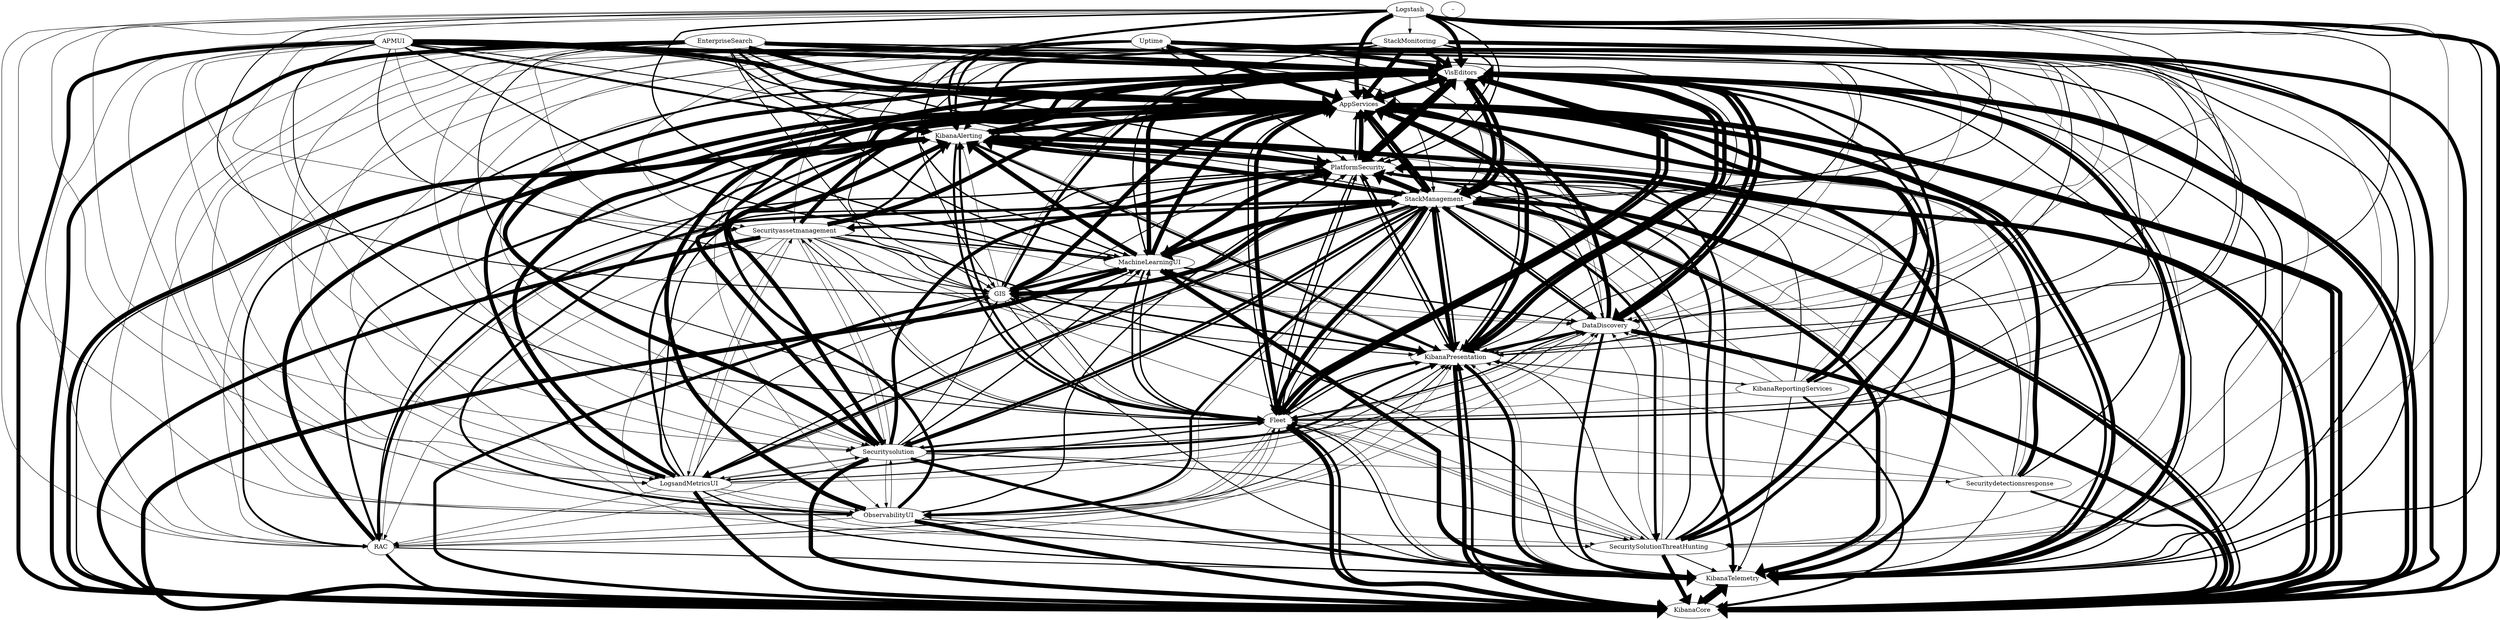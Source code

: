 digraph test{
  
   VisEditors -> AppServices [penwidth=10]
VisEditors -> KibanaCore [penwidth=10]
VisEditors -> KibanaTelemetry [penwidth=10]
VisEditors -> Fleet [penwidth=10]
VisEditors -> KibanaPresentation [penwidth=10]
VisEditors -> StackManagement [penwidth=10]
VisEditors -> DataDiscovery [penwidth=10]
VisEditors -> PlatformSecurity [penwidth=10]
VisEditors -> GIS [penwidth=1]
VisEditors -> KibanaAlerting [penwidth=1]
AppServices -> KibanaCore [penwidth=10]
AppServices -> StackManagement [penwidth=6]–
AppServices -> VisEditors [penwidth=10]
AppServices -> KibanaTelemetry [penwidth=6]
AppServices -> Fleet [penwidth=3]
AppServices -> KibanaPresentation [penwidth=4]
AppServices -> PlatformSecurity [penwidth=3]
AppServices -> DataDiscovery [penwidth=1]
AppServices -> KibanaAlerting [penwidth=1]
StackManagement -> AppServices [penwidth=10]
StackManagement -> KibanaCore [penwidth=10]
StackManagement -> KibanaTelemetry [penwidth=10]
StackManagement -> Fleet [penwidth=10]
StackManagement -> KibanaPresentation [penwidth=10]
StackManagement -> VisEditors [penwidth=10]
StackManagement -> PlatformSecurity [penwidth=10]
StackManagement -> KibanaAlerting [penwidth=10]
StackManagement -> LogsandMetricsUI [penwidth=6]
StackManagement -> ObservabilityUI [penwidth=6]
StackManagement -> DataDiscovery [penwidth=6]
StackManagement -> SecuritySolutionThreatHunting [penwidth=6]
StackManagement -> RAC [penwidth=6]
StackManagement -> Securitysolution [penwidth=6]
StackManagement -> MachineLearningUI [penwidth=10]
StackManagement -> GIS [penwidth=10]
StackManagement -> Securityassetmanagement [penwidth=6]
Fleet -> KibanaPresentation [penwidth=3]
Fleet -> KibanaCore [penwidth=10]
Fleet -> AppServices [penwidth=10]
Fleet -> StackManagement [penwidth=2]
Fleet -> KibanaTelemetry [penwidth=3]
Fleet -> VisEditors [penwidth=9]
Fleet -> LogsandMetricsUI [penwidth=1]
Fleet -> ObservabilityUI [penwidth=1]
Fleet -> KibanaAlerting [penwidth=5]
Fleet -> PlatformSecurity [penwidth=3]
Fleet -> DataDiscovery [penwidth=1]
Fleet -> SecuritySolutionThreatHunting [penwidth=1]
Fleet -> RAC [penwidth=1]
Fleet -> Securitysolution [penwidth=1]
Fleet -> MachineLearningUI [penwidth=3]
Fleet -> GIS [penwidth=2]
Fleet -> Securityassetmanagement [penwidth=1]
KibanaPresentation -> KibanaCore [penwidth=10]
KibanaPresentation -> AppServices [penwidth=10]
KibanaPresentation -> KibanaTelemetry [penwidth=8]
KibanaPresentation -> Fleet [penwidth=4]
KibanaPresentation -> VisEditors [penwidth=10]
KibanaPresentation -> PlatformSecurity [penwidth=5]
KibanaPresentation -> StackManagement [penwidth=4]
KibanaPresentation -> DataDiscovery [penwidth=4]
KibanaPresentation -> KibanaAlerting [penwidth=1]
KibanaPresentation -> GIS [penwidth=2]
KibanaPresentation -> MachineLearningUI [penwidth=1]
KibanaPresentation -> KibanaReportingServices [penwidth=1]
DataDiscovery -> AppServices [penwidth=10]
DataDiscovery -> KibanaCore [penwidth=10]
DataDiscovery -> KibanaTelemetry [penwidth=6]
DataDiscovery -> Fleet [penwidth=3]
DataDiscovery -> KibanaPresentation [penwidth=3]
DataDiscovery -> VisEditors [penwidth=10]
DataDiscovery -> PlatformSecurity [penwidth=3]
DataDiscovery -> StackManagement [penwidth=3]
KibanaCore -> AppServices [penwidth=10]
KibanaCore -> KibanaTelemetry [penwidth=10]
KibanaCore -> Fleet [penwidth=6]
KibanaCore -> KibanaPresentation [penwidth=6]
KibanaCore -> VisEditors [penwidth=10]
KibanaCore -> PlatformSecurity [penwidth=7]
KibanaCore -> StackManagement [penwidth=4]
KibanaCore -> KibanaAlerting [penwidth=3]
PlatformSecurity -> KibanaCore [penwidth=10]
PlatformSecurity -> AppServices [penwidth=10]
PlatformSecurity -> KibanaTelemetry [penwidth=6]
PlatformSecurity -> Fleet [penwidth=3]
PlatformSecurity -> KibanaPresentation [penwidth=3]
PlatformSecurity -> VisEditors [penwidth=9]
PlatformSecurity -> StackManagement [penwidth=3]
PlatformSecurity -> KibanaAlerting [penwidth=2]
KibanaTelemetry -> KibanaCore [penwidth=7]
KibanaTelemetry -> AppServices [penwidth=10]
KibanaTelemetry -> VisEditors [penwidth=3]
KibanaTelemetry -> Fleet [penwidth=1]
KibanaTelemetry -> KibanaPresentation [penwidth=1]
KibanaTelemetry -> StackManagement [penwidth=1]
GIS -> AppServices [penwidth=10]
GIS -> KibanaCore [penwidth=7]
GIS -> KibanaTelemetry [penwidth=2]
GIS -> Fleet [penwidth=1]
GIS -> KibanaPresentation [penwidth=2]
GIS -> VisEditors [penwidth=6]
GIS -> PlatformSecurity [penwidth=2]
GIS -> StackManagement [penwidth=1]
GIS -> KibanaAlerting [penwidth=1]
GIS -> MachineLearningUI [penwidth=1]
GIS -> DataDiscovery [penwidth=1]
KibanaAlerting -> KibanaCore [penwidth=10]
KibanaAlerting -> AppServices [penwidth=10]
KibanaAlerting -> PlatformSecurity [penwidth=10]
KibanaAlerting -> StackManagement [penwidth=5]
KibanaAlerting -> KibanaTelemetry [penwidth=10]
KibanaAlerting -> Fleet [penwidth=5]
KibanaAlerting -> KibanaPresentation [penwidth=5]
KibanaAlerting -> VisEditors [penwidth=10]
APMUI -> Fleet [penwidth=2]
APMUI -> AppServices [penwidth=10]
APMUI -> StackManagement [penwidth=2]
APMUI -> KibanaCore [penwidth=9]
APMUI -> KibanaTelemetry [penwidth=3]
APMUI -> KibanaPresentation [penwidth=2]
APMUI -> VisEditors [penwidth=9]
APMUI -> LogsandMetricsUI [penwidth=1]
APMUI -> ObservabilityUI [penwidth=1]
APMUI -> KibanaAlerting [penwidth=5]
APMUI -> PlatformSecurity [penwidth=3]
APMUI -> DataDiscovery [penwidth=1]
APMUI -> SecuritySolutionThreatHunting [penwidth=1]
APMUI -> RAC [penwidth=1]
APMUI -> Securitysolution [penwidth=1]
APMUI -> MachineLearningUI [penwidth=3]
APMUI -> GIS [penwidth=2]
APMUI -> Securityassetmanagement [penwidth=1]
SecuritySolutionThreatHunting -> KibanaCore [penwidth=9]
SecuritySolutionThreatHunting -> AppServices [penwidth=10]
SecuritySolutionThreatHunting -> PlatformSecurity [penwidth=3]
SecuritySolutionThreatHunting -> KibanaTelemetry [penwidth=2]
SecuritySolutionThreatHunting -> Fleet [penwidth=1]
SecuritySolutionThreatHunting -> KibanaPresentation [penwidth=2]
SecuritySolutionThreatHunting -> VisEditors [penwidth=7]
SecuritySolutionThreatHunting -> StackManagement [penwidth=1]
SecuritySolutionThreatHunting -> KibanaAlerting [penwidth=5]
SecuritySolutionThreatHunting -> DataDiscovery [penwidth=1]
MachineLearningUI -> KibanaCore [penwidth=10]
MachineLearningUI -> AppServices [penwidth=10]
MachineLearningUI -> KibanaTelemetry [penwidth=10]
MachineLearningUI -> Fleet [penwidth=4]
MachineLearningUI -> KibanaPresentation [penwidth=7]
MachineLearningUI -> VisEditors [penwidth=10]
MachineLearningUI -> GIS [penwidth=6]
MachineLearningUI -> PlatformSecurity [penwidth=10]
MachineLearningUI -> StackManagement [penwidth=6]
MachineLearningUI -> KibanaAlerting [penwidth=10]
MachineLearningUI -> DataDiscovery [penwidth=3]
EnterpriseSearch -> KibanaCore [penwidth=9]
EnterpriseSearch -> AppServices [penwidth=10]
EnterpriseSearch -> KibanaTelemetry [penwidth=3]
EnterpriseSearch -> Fleet [penwidth=2]
EnterpriseSearch -> KibanaPresentation [penwidth=2]
EnterpriseSearch -> VisEditors [penwidth=9]
EnterpriseSearch -> PlatformSecurity [penwidth=3]
EnterpriseSearch -> StackManagement [penwidth=2]
EnterpriseSearch -> KibanaAlerting [penwidth=5]
EnterpriseSearch -> LogsandMetricsUI [penwidth=1]
EnterpriseSearch -> ObservabilityUI [penwidth=1]
EnterpriseSearch -> DataDiscovery [penwidth=1]
EnterpriseSearch -> SecuritySolutionThreatHunting [penwidth=1]
EnterpriseSearch -> RAC [penwidth=1]
EnterpriseSearch -> Securitysolution [penwidth=1]
EnterpriseSearch -> MachineLearningUI [penwidth=3]
EnterpriseSearch -> GIS [penwidth=2]
EnterpriseSearch -> Securityassetmanagement [penwidth=1]
LogsandMetricsUI -> ObservabilityUI [penwidth=1]
LogsandMetricsUI -> AppServices [penwidth=10]
LogsandMetricsUI -> KibanaCore [penwidth=9]
LogsandMetricsUI -> KibanaTelemetry [penwidth=3]
LogsandMetricsUI -> Fleet [penwidth=2]
LogsandMetricsUI -> KibanaPresentation [penwidth=2]
LogsandMetricsUI -> VisEditors [penwidth=9]
LogsandMetricsUI -> KibanaAlerting [penwidth=5]
LogsandMetricsUI -> PlatformSecurity [penwidth=3]
LogsandMetricsUI -> StackManagement [penwidth=2]
LogsandMetricsUI -> DataDiscovery [penwidth=1]
LogsandMetricsUI -> SecuritySolutionThreatHunting [penwidth=1]
LogsandMetricsUI -> RAC [penwidth=1]
LogsandMetricsUI -> Securitysolution [penwidth=1]
LogsandMetricsUI -> MachineLearningUI [penwidth=3]
LogsandMetricsUI -> GIS [penwidth=2]
LogsandMetricsUI -> Securityassetmanagement [penwidth=1]
Securitydetectionsresponse -> PlatformSecurity [penwidth=2]
Securitydetectionsresponse -> StackManagement [penwidth=1]
Securitydetectionsresponse -> AppServices [penwidth=10]
Securitydetectionsresponse -> KibanaCore [penwidth=5]
Securitydetectionsresponse -> KibanaTelemetry [penwidth=2]
Securitydetectionsresponse -> Fleet [penwidth=1]
Securitydetectionsresponse -> KibanaPresentation [penwidth=1]
Securitydetectionsresponse -> VisEditors [penwidth=3]
Securitydetectionsresponse -> KibanaAlerting [penwidth=1]
Logstash -> KibanaCore [penwidth=9]
Logstash -> AppServices [penwidth=10]
Logstash -> KibanaTelemetry [penwidth=3]
Logstash -> Fleet [penwidth=2]
Logstash -> KibanaPresentation [penwidth=2]
Logstash -> VisEditors [penwidth=9]
Logstash -> StackMonitoring [penwidth=1]
Logstash -> KibanaAlerting [penwidth=5]
Logstash -> PlatformSecurity [penwidth=3]
Logstash -> StackManagement [penwidth=2]
Logstash -> LogsandMetricsUI [penwidth=1]
Logstash -> ObservabilityUI [penwidth=1]
Logstash -> DataDiscovery [penwidth=1]
Logstash -> SecuritySolutionThreatHunting [penwidth=1]
Logstash -> RAC [penwidth=1]
Logstash -> Securitysolution [penwidth=1]
Logstash -> MachineLearningUI [penwidth=3]
Logstash -> GIS [penwidth=2]
Logstash -> Securityassetmanagement [penwidth=1]
Securitysolution -> AppServices [penwidth=10]
Securitysolution -> KibanaCore [penwidth=10]
Securitysolution -> PlatformSecurity [penwidth=8]
Securitysolution -> KibanaTelemetry [penwidth=7]
Securitysolution -> Fleet [penwidth=4]
Securitysolution -> KibanaPresentation [penwidth=5]
Securitysolution -> VisEditors [penwidth=10]
Securitysolution -> StackManagement [penwidth=4]
Securitysolution -> KibanaAlerting [penwidth=10]
Securitysolution -> LogsandMetricsUI [penwidth=1]
Securitysolution -> ObservabilityUI [penwidth=1]
Securitysolution -> DataDiscovery [penwidth=2]
Securitysolution -> SecuritySolutionThreatHunting [penwidth=2]
Securitysolution -> RAC [penwidth=1]
Securitysolution -> MachineLearningUI [penwidth=3]
Securitysolution -> GIS [penwidth=2]
Securitysolution -> Securityassetmanagement [penwidth=1]
Securitysolution -> Securitydetectionsresponse [penwidth=1]
StackMonitoring -> AppServices [penwidth=10]
StackMonitoring -> KibanaCore [penwidth=9]
StackMonitoring -> KibanaTelemetry [penwidth=3]
StackMonitoring -> Fleet [penwidth=2]
StackMonitoring -> KibanaPresentation [penwidth=2]
StackMonitoring -> VisEditors [penwidth=9]
StackMonitoring -> KibanaAlerting [penwidth=5]
StackMonitoring -> PlatformSecurity [penwidth=3]
StackMonitoring -> StackManagement [penwidth=2]
StackMonitoring -> LogsandMetricsUI [penwidth=1]
StackMonitoring -> ObservabilityUI [penwidth=1]
StackMonitoring -> DataDiscovery [penwidth=1]
StackMonitoring -> SecuritySolutionThreatHunting [penwidth=1]
StackMonitoring -> RAC [penwidth=1]
StackMonitoring -> Securitysolution [penwidth=1]
StackMonitoring -> MachineLearningUI [penwidth=3]
StackMonitoring -> GIS [penwidth=2]
StackMonitoring -> Securityassetmanagement [penwidth=1]
ObservabilityUI -> AppServices [penwidth=10]
ObservabilityUI -> KibanaCore [penwidth=9]
ObservabilityUI -> KibanaTelemetry [penwidth=2]
ObservabilityUI -> Fleet [penwidth=1]
ObservabilityUI -> KibanaPresentation [penwidth=2]
ObservabilityUI -> VisEditors [penwidth=7]
ObservabilityUI -> KibanaAlerting [penwidth=5]
ObservabilityUI -> PlatformSecurity [penwidth=3]
ObservabilityUI -> StackManagement [penwidth=1]
ObservabilityUI -> DataDiscovery [penwidth=1]
ObservabilityUI -> SecuritySolutionThreatHunting [penwidth=1]
ObservabilityUI -> RAC [penwidth=1]
ObservabilityUI -> Securitysolution [penwidth=1]
Securityassetmanagement -> StackManagement [penwidth=2]
Securityassetmanagement -> AppServices [penwidth=10]
Securityassetmanagement -> KibanaCore [penwidth=9]
Securityassetmanagement -> Fleet [penwidth=2]
Securityassetmanagement -> KibanaTelemetry [penwidth=3]
Securityassetmanagement -> KibanaPresentation [penwidth=2]
Securityassetmanagement -> VisEditors [penwidth=9]
Securityassetmanagement -> LogsandMetricsUI [penwidth=1]
Securityassetmanagement -> ObservabilityUI [penwidth=1]
Securityassetmanagement -> KibanaAlerting [penwidth=5]
Securityassetmanagement -> PlatformSecurity [penwidth=3]
Securityassetmanagement -> DataDiscovery [penwidth=1]
Securityassetmanagement -> SecuritySolutionThreatHunting [penwidth=1]
Securityassetmanagement -> RAC [penwidth=1]
Securityassetmanagement -> Securitysolution [penwidth=1]
Securityassetmanagement -> MachineLearningUI [penwidth=3]
Securityassetmanagement -> GIS [penwidth=2]
KibanaReportingServices -> AppServices [penwidth=10]
KibanaReportingServices -> DataDiscovery [penwidth=1]
KibanaReportingServices -> KibanaCore [penwidth=5]
KibanaReportingServices -> KibanaTelemetry [penwidth=2]
KibanaReportingServices -> Fleet [penwidth=1]
KibanaReportingServices -> KibanaPresentation [penwidth=1]
KibanaReportingServices -> VisEditors [penwidth=5]
KibanaReportingServices -> PlatformSecurity [penwidth=2]
KibanaReportingServices -> StackManagement [penwidth=1]
KibanaReportingServices -> KibanaAlerting [penwidth=1]
RAC -> PlatformSecurity [penwidth=3]
RAC -> KibanaCore [penwidth=6]
RAC -> AppServices [penwidth=10]
RAC -> KibanaTelemetry [penwidth=2]
RAC -> Fleet [penwidth=1]
RAC -> KibanaPresentation [penwidth=1]
RAC -> VisEditors [penwidth=4]
RAC -> StackManagement [penwidth=1]
RAC -> KibanaAlerting [penwidth=5]
Uptime -> ObservabilityUI [penwidth=1]
Uptime -> AppServices [penwidth=10]
Uptime -> KibanaCore [penwidth=9]
Uptime -> KibanaTelemetry [penwidth=3]
Uptime -> Fleet [penwidth=2]
Uptime -> KibanaPresentation [penwidth=2]
Uptime -> VisEditors [penwidth=9]
Uptime -> KibanaAlerting [penwidth=5]
Uptime -> PlatformSecurity [penwidth=3]
Uptime -> StackManagement [penwidth=2]
Uptime -> DataDiscovery [penwidth=1]
Uptime -> SecuritySolutionThreatHunting [penwidth=1]
Uptime -> RAC [penwidth=1]
Uptime -> Securitysolution [penwidth=1]
Uptime -> MachineLearningUI [penwidth=3]
Uptime -> GIS [penwidth=2]
Uptime -> LogsandMetricsUI [penwidth=1]
Uptime -> Securityassetmanagement [penwidth=1]

}